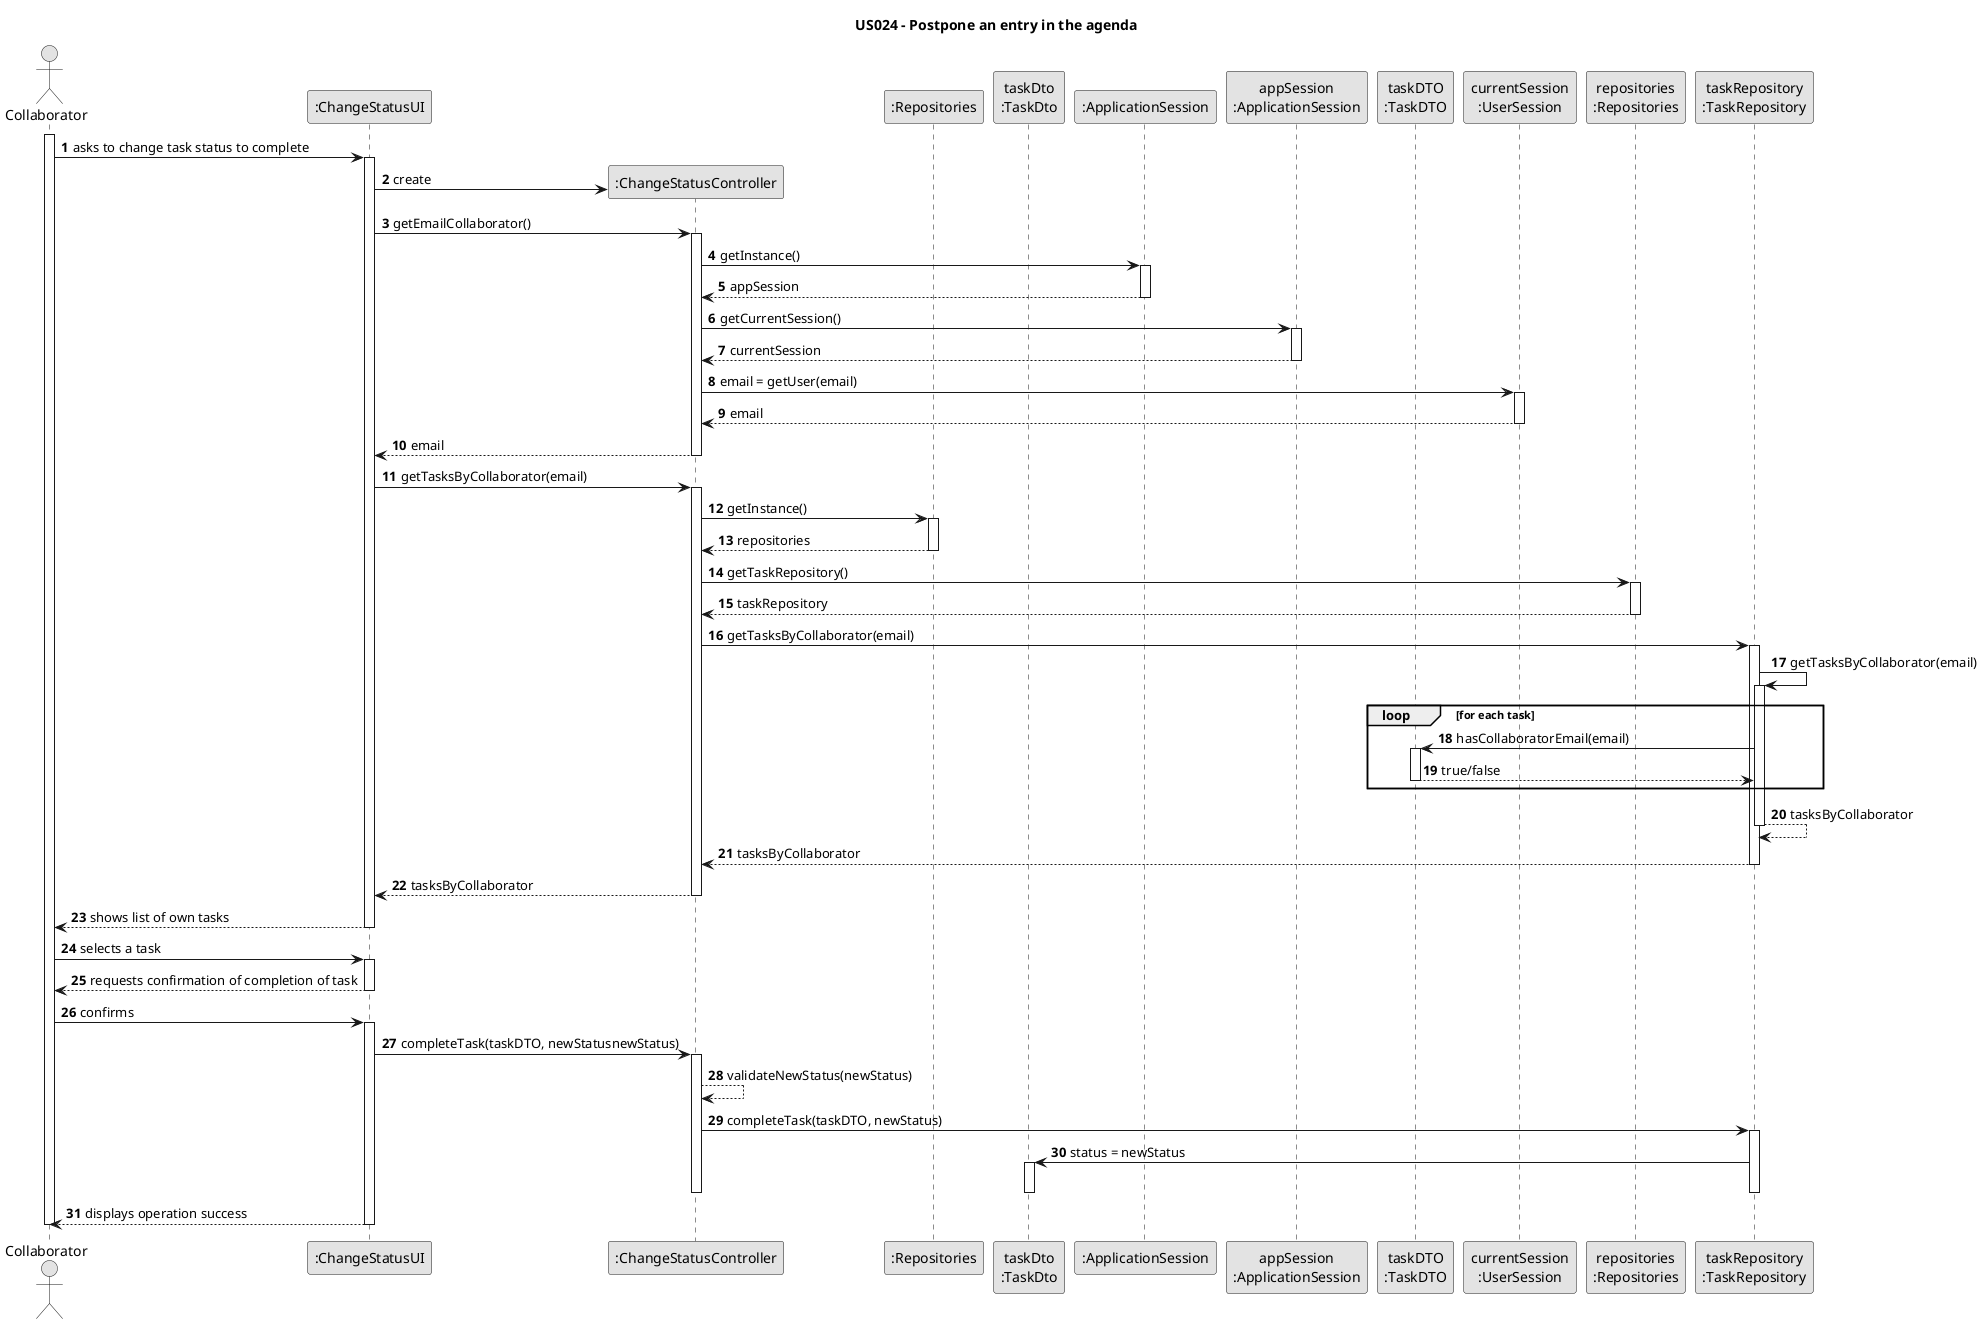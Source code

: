 @startuml
skinparam monochrome true
skinparam packageStyle rectangle
skinparam shadowing false

title US024 - Postpone an entry in the agenda

autonumber

actor "Collaborator" as Employee
participant ":ChangeStatusUI" as UI
participant ":ChangeStatusController" as CTRL
participant ":Repositories" as RepositorySingleton
participant "taskDto\n:TaskDto" as TaskDto
participant ":ApplicationSession" as _APP
participant "appSession\n:ApplicationSession" as APP
participant "taskDTO\n:TaskDTO" as TaskDTO
participant "currentSession\n:UserSession" as SESSION
participant "repositories\n:Repositories" as PLAT
participant "taskRepository\n:TaskRepository" as TaskRepository

activate Employee

    Employee -> UI : asks to change task status to complete
    activate UI

    UI -> CTRL** : create
 UI -> CTRL : getEmailCollaborator()
    activate CTRL

    CTRL -> _APP : getInstance()
    activate _APP

    _APP --> CTRL : appSession
    deactivate _APP

    CTRL -> APP : getCurrentSession()
    activate APP

    APP --> CTRL : currentSession
    deactivate APP

    CTRL -> SESSION : email = getUser(email)
    activate SESSION

    SESSION --> CTRL : email
    deactivate SESSION

    CTRL --> UI : email
    deactivate CTRL

    UI -> CTRL : getTasksByCollaborator(email)
    activate CTRL

    CTRL -> RepositorySingleton : getInstance()
    activate RepositorySingleton

    RepositorySingleton --> CTRL: repositories
    deactivate RepositorySingleton

    CTRL -> PLAT : getTaskRepository()
    activate PLAT

    PLAT --> CTRL: taskRepository
    deactivate PLAT

    CTRL -> TaskRepository : getTasksByCollaborator(email)
    activate TaskRepository
    TaskRepository -> TaskRepository : getTasksByCollaborator(email)
    activate TaskRepository
    loop for each task
    TaskRepository -> TaskDTO : hasCollaboratorEmail(email)
    activate TaskDTO
    TaskDTO --> TaskRepository : true/false
    deactivate TaskDTO
    end
    TaskRepository --> TaskRepository : tasksByCollaborator
    deactivate TaskRepository


    TaskRepository --> CTRL : tasksByCollaborator
    deactivate TaskRepository

    CTRL --> UI : tasksByCollaborator
    deactivate CTRL
    UI --> Employee : shows list of own tasks
    deactivate UI

    Employee -> UI : selects a task
    activate UI

    UI --> Employee : requests confirmation of completion of task
    deactivate UI

    Employee -> UI : confirms
    activate UI

    UI -> CTRL :            completeTask(taskDTO, newStatusnewStatus)

    activate CTRL

    CTRL --> CTRL : validateNewStatus(newStatus)
    CTRL -> TaskRepository :            completeTask(taskDTO, newStatus)

    activate TaskRepository

    TaskRepository -> TaskDto : status = newStatus
    activate TaskDto
    deactivate TaskDto

    deactivate TaskRepository
    deactivate CTRL


    UI --> Employee : displays operation success
    deactivate UI

deactivate Employee
@enduml
